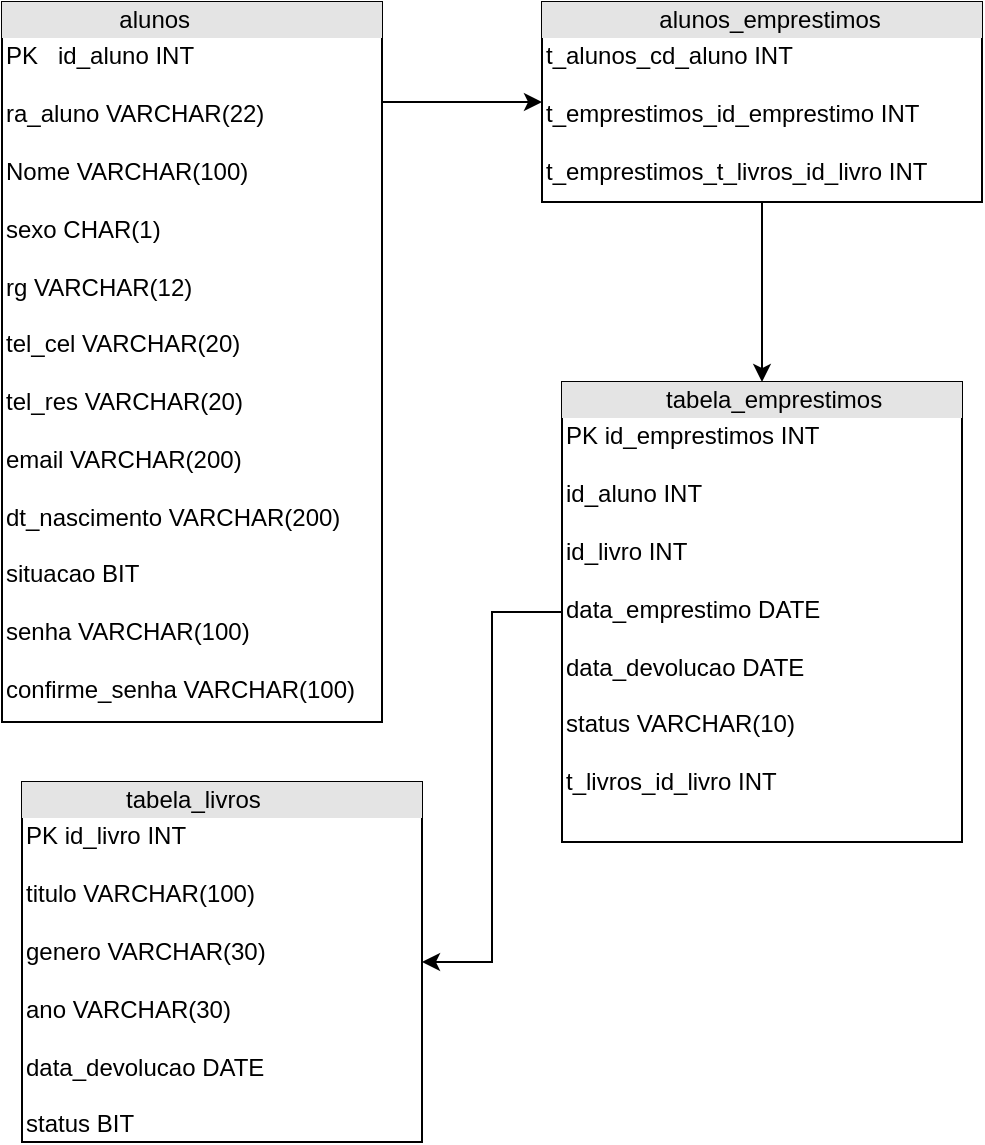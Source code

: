 <mxfile version="15.2.9" type="device"><diagram id="2mL1Zqo0u0AnxmmRtKEX" name="Page-1"><mxGraphModel dx="1021" dy="584" grid="1" gridSize="10" guides="1" tooltips="1" connect="1" arrows="1" fold="1" page="1" pageScale="1" pageWidth="827" pageHeight="1169" math="0" shadow="0"><root><mxCell id="0"/><mxCell id="1" parent="0"/><mxCell id="SRU_mka0m4gggWT-7hlP-3" value="" style="edgeStyle=orthogonalEdgeStyle;rounded=0;orthogonalLoop=1;jettySize=auto;html=1;" edge="1" parent="1" source="SRU_mka0m4gggWT-7hlP-1" target="SRU_mka0m4gggWT-7hlP-2"><mxGeometry relative="1" as="geometry"><Array as="points"><mxPoint x="530" y="120"/><mxPoint x="530" y="120"/></Array></mxGeometry></mxCell><mxCell id="SRU_mka0m4gggWT-7hlP-1" value="&lt;div style=&quot;box-sizing: border-box ; width: 100% ; background: #e4e4e4 ; padding: 2px&quot;&gt;&amp;nbsp; &amp;nbsp; &amp;nbsp; &amp;nbsp; &amp;nbsp; &amp;nbsp; &amp;nbsp; &amp;nbsp; &amp;nbsp;alunos&lt;/div&gt;&lt;table style=&quot;width: 100% ; font-size: 1em&quot; cellpadding=&quot;2&quot; cellspacing=&quot;0&quot;&gt;&lt;tbody&gt;&lt;tr&gt;&lt;td&gt;PK&amp;nbsp; &amp;nbsp;id_aluno INT&lt;br&gt;&lt;br&gt;ra_aluno VARCHAR(22)&lt;br&gt;&lt;br&gt;Nome VARCHAR(100)&lt;br&gt;&lt;br&gt;sexo CHAR(1)&lt;br&gt;&lt;br&gt;rg VARCHAR(12)&lt;br&gt;&lt;br&gt;tel_cel VARCHAR(20)&lt;br&gt;&lt;br&gt;tel_res VARCHAR(20)&lt;br&gt;&lt;br&gt;email VARCHAR(200)&lt;br&gt;&lt;br&gt;dt_nascimento VARCHAR(200)&lt;br&gt;&lt;br&gt;situacao BIT&lt;br&gt;&lt;br&gt;senha VARCHAR(100)&lt;br&gt;&lt;br&gt;confirme_senha VARCHAR(100)&lt;br&gt;&lt;br&gt;&lt;br&gt;&lt;br&gt;&lt;br&gt;&lt;br&gt;&lt;/td&gt;&lt;td&gt;&lt;/td&gt;&lt;/tr&gt;&lt;/tbody&gt;&lt;/table&gt;" style="verticalAlign=top;align=left;overflow=fill;html=1;" vertex="1" parent="1"><mxGeometry x="310" y="70" width="190" height="360" as="geometry"/></mxCell><mxCell id="SRU_mka0m4gggWT-7hlP-5" value="" style="edgeStyle=orthogonalEdgeStyle;rounded=0;orthogonalLoop=1;jettySize=auto;html=1;" edge="1" parent="1" source="SRU_mka0m4gggWT-7hlP-2" target="SRU_mka0m4gggWT-7hlP-4"><mxGeometry relative="1" as="geometry"/></mxCell><mxCell id="SRU_mka0m4gggWT-7hlP-2" value="&lt;div style=&quot;box-sizing: border-box ; width: 100% ; background: #e4e4e4 ; padding: 2px&quot;&gt;&amp;nbsp; &amp;nbsp; &amp;nbsp; &amp;nbsp; &amp;nbsp; &amp;nbsp; &amp;nbsp; &amp;nbsp; &amp;nbsp;alunos_emprestimos&amp;nbsp; &amp;nbsp; &amp;nbsp; &amp;nbsp;&lt;/div&gt;&lt;table style=&quot;width: 100% ; font-size: 1em&quot; cellpadding=&quot;2&quot; cellspacing=&quot;0&quot;&gt;&lt;tbody&gt;&lt;tr&gt;&lt;td&gt;t_alunos_cd_aluno INT&lt;br&gt;&lt;br&gt;t_emprestimos_id_emprestimo INT&lt;br&gt;&lt;br&gt;t_emprestimos_t_livros_id_livro INT&lt;br&gt;&lt;br&gt;&lt;br&gt;&lt;br&gt;&lt;br&gt;&lt;br&gt;&lt;br&gt;&lt;br&gt;&lt;/td&gt;&lt;td&gt;&lt;/td&gt;&lt;/tr&gt;&lt;/tbody&gt;&lt;/table&gt;" style="verticalAlign=top;align=left;overflow=fill;html=1;" vertex="1" parent="1"><mxGeometry x="580" y="70" width="220" height="100" as="geometry"/></mxCell><mxCell id="SRU_mka0m4gggWT-7hlP-7" value="" style="edgeStyle=orthogonalEdgeStyle;rounded=0;orthogonalLoop=1;jettySize=auto;html=1;" edge="1" parent="1" source="SRU_mka0m4gggWT-7hlP-4" target="SRU_mka0m4gggWT-7hlP-6"><mxGeometry relative="1" as="geometry"/></mxCell><mxCell id="SRU_mka0m4gggWT-7hlP-4" value="&lt;div style=&quot;box-sizing: border-box ; width: 100% ; background: #e4e4e4 ; padding: 2px&quot;&gt;&amp;nbsp; &amp;nbsp; &amp;nbsp; &amp;nbsp; &amp;nbsp; &amp;nbsp; &amp;nbsp; &amp;nbsp;tabela_emprestimos&lt;/div&gt;&lt;table style=&quot;width: 100% ; font-size: 1em&quot; cellpadding=&quot;2&quot; cellspacing=&quot;0&quot;&gt;&lt;tbody&gt;&lt;tr&gt;&lt;td&gt;PK id_emprestimos INT&lt;br&gt;&lt;br&gt;id_aluno INT&lt;br&gt;&lt;br&gt;id_livro INT&lt;br&gt;&lt;br&gt;data_emprestimo DATE&lt;br&gt;&lt;br&gt;data_devolucao DATE&lt;br&gt;&lt;br&gt;status VARCHAR(10)&lt;br&gt;&lt;br&gt;t_livros_id_livro INT&amp;nbsp;&lt;br&gt;&lt;br&gt;&lt;br&gt;&lt;br&gt;&lt;br&gt;&lt;br&gt;&lt;br&gt;&lt;br&gt;&lt;/td&gt;&lt;td&gt;&lt;/td&gt;&lt;/tr&gt;&lt;/tbody&gt;&lt;/table&gt;" style="verticalAlign=top;align=left;overflow=fill;html=1;" vertex="1" parent="1"><mxGeometry x="590" y="260" width="200" height="230" as="geometry"/></mxCell><mxCell id="SRU_mka0m4gggWT-7hlP-6" value="&lt;div style=&quot;box-sizing: border-box ; width: 100% ; background: #e4e4e4 ; padding: 2px&quot;&gt;&amp;nbsp; &amp;nbsp; &amp;nbsp; &amp;nbsp; &amp;nbsp; &amp;nbsp; &amp;nbsp; &amp;nbsp;tabela_livros&lt;/div&gt;&lt;table style=&quot;width: 100% ; font-size: 1em&quot; cellpadding=&quot;2&quot; cellspacing=&quot;0&quot;&gt;&lt;tbody&gt;&lt;tr&gt;&lt;td&gt;PK id_livro INT&lt;br&gt;&lt;br&gt;titulo VARCHAR(100)&lt;br&gt;&lt;br&gt;genero VARCHAR(30)&lt;br&gt;&lt;br&gt;ano VARCHAR(30)&lt;br&gt;&lt;br&gt;data_devolucao DATE&lt;br&gt;&lt;br&gt;status BIT&lt;br&gt;&lt;br&gt;&lt;br&gt;&lt;br&gt;&lt;br&gt;&lt;br&gt;&lt;br&gt;&lt;br&gt;&lt;br&gt;&lt;br&gt;&lt;/td&gt;&lt;td&gt;&lt;/td&gt;&lt;/tr&gt;&lt;/tbody&gt;&lt;/table&gt;" style="verticalAlign=top;align=left;overflow=fill;html=1;" vertex="1" parent="1"><mxGeometry x="320" y="460" width="200" height="180" as="geometry"/></mxCell></root></mxGraphModel></diagram></mxfile>